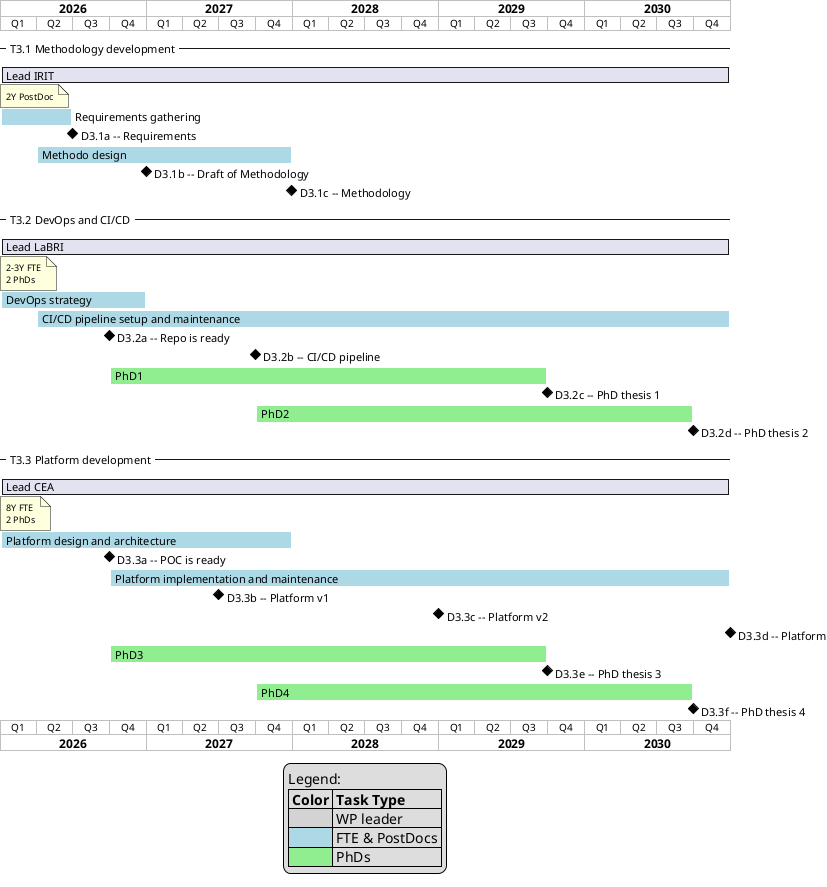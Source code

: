 @startgantt PC3GanttChart

printscale quarterly
Project starts the 1st of January 2026
' Project ends the 31st of December 2029
-- T3.1 Methodology development --
' PostDoc 2 ans
[Lead IRIT] requires 1825 days
note bottom
  2Y PostDoc
end note

[Requirements gathering] as [T3.1a] requires 182 days and is colored in LightBlue
[D3.1a -- Requirements] happens at [T3.1a]'s end

[Methodo design] as [T3.1b] requires 640 days and is colored in LightBlue
[T3.1b] starts 1st April 2026
[D3.1b -- Draft of Methodology ] happens 1st January 2027
[D3.1c -- Methodology] happens at [T3.1b]'s end

-- T3.2 DevOps and CI/CD --
' 1.5 FTE + 1.5 FTE
[Lead LaBRI] requires 1825 days
note bottom
  2-3Y FTE
  2 PhDs
end note


[DevOps strategy] as [T3.2a] requires 365 days and is colored in LightBlue
[T3.2a] starts 1st January 2026
[CI/CD pipeline setup and maintenance] as [T3.2b] is colored in LightBlue
[T3.2b] starts 1st April 2026
[T3.2b] ends 31st December 2030

[D3.2a -- Repo is ready] happens 1st October 2026
[D3.2b -- CI/CD pipeline] happens 1st October 2027

[PhD1] as [T3.2c] requires 1095 days and is colored in LightGreen
[T3.2c] starts 1st October 2026
[D3.2c -- PhD thesis 1] happens at [T3.2c]'s end

[PhD2] as [T3.2d] requires 1095 days and is colored in LightGreen
[T3.2d] starts 1st October 2027
[D3.2d -- PhD thesis 2] happens at [T3.2d]'s end

-- T3.3 Platform development --
' 2FTE 4 years
[Lead CEA] requires 1825 days
note bottom
  8Y FTE
  2 PhDs
end note

[Platform design and architecture] as [T3.3a] requires 730 days and is colored in LightBlue
[T3.3a] starts 1st January 2026
[D3.3a -- POC is ready] happens 1st October 2026

[Platform implementation and maintenance] as [T3.3b] is colored in LightBlue
[T3.3b] starts 1st October 2026
[T3.3b] ends 31st December 2030
[D3.3b -- Platform v1] happens 1st July 2027
[D3.3c -- Platform v2] happens 1st January 2029
[D3.3d -- Platform] happens at [T3.3b]'s end

[PhD3] as [T3.3c] requires 1095 days and is colored in LightGreen
[T3.3c] starts 1st October 2026
[D3.3e -- PhD thesis 3] happens at [T3.3c]'s end

[PhD4] as [T3.3d] requires 1095 days and is colored in LightGreen
[T3.3d] starts 1st October 2027
[D3.3f -- PhD thesis 4] happens at [T3.3d]'s end

' Legend
legend
Legend:
|= Color |= Task Type |
|<#lightgray> | WP leader |
|<#LightBlue>| FTE & PostDocs |
|<#LightGreen> | PhDs |
end legend

@endgantt
